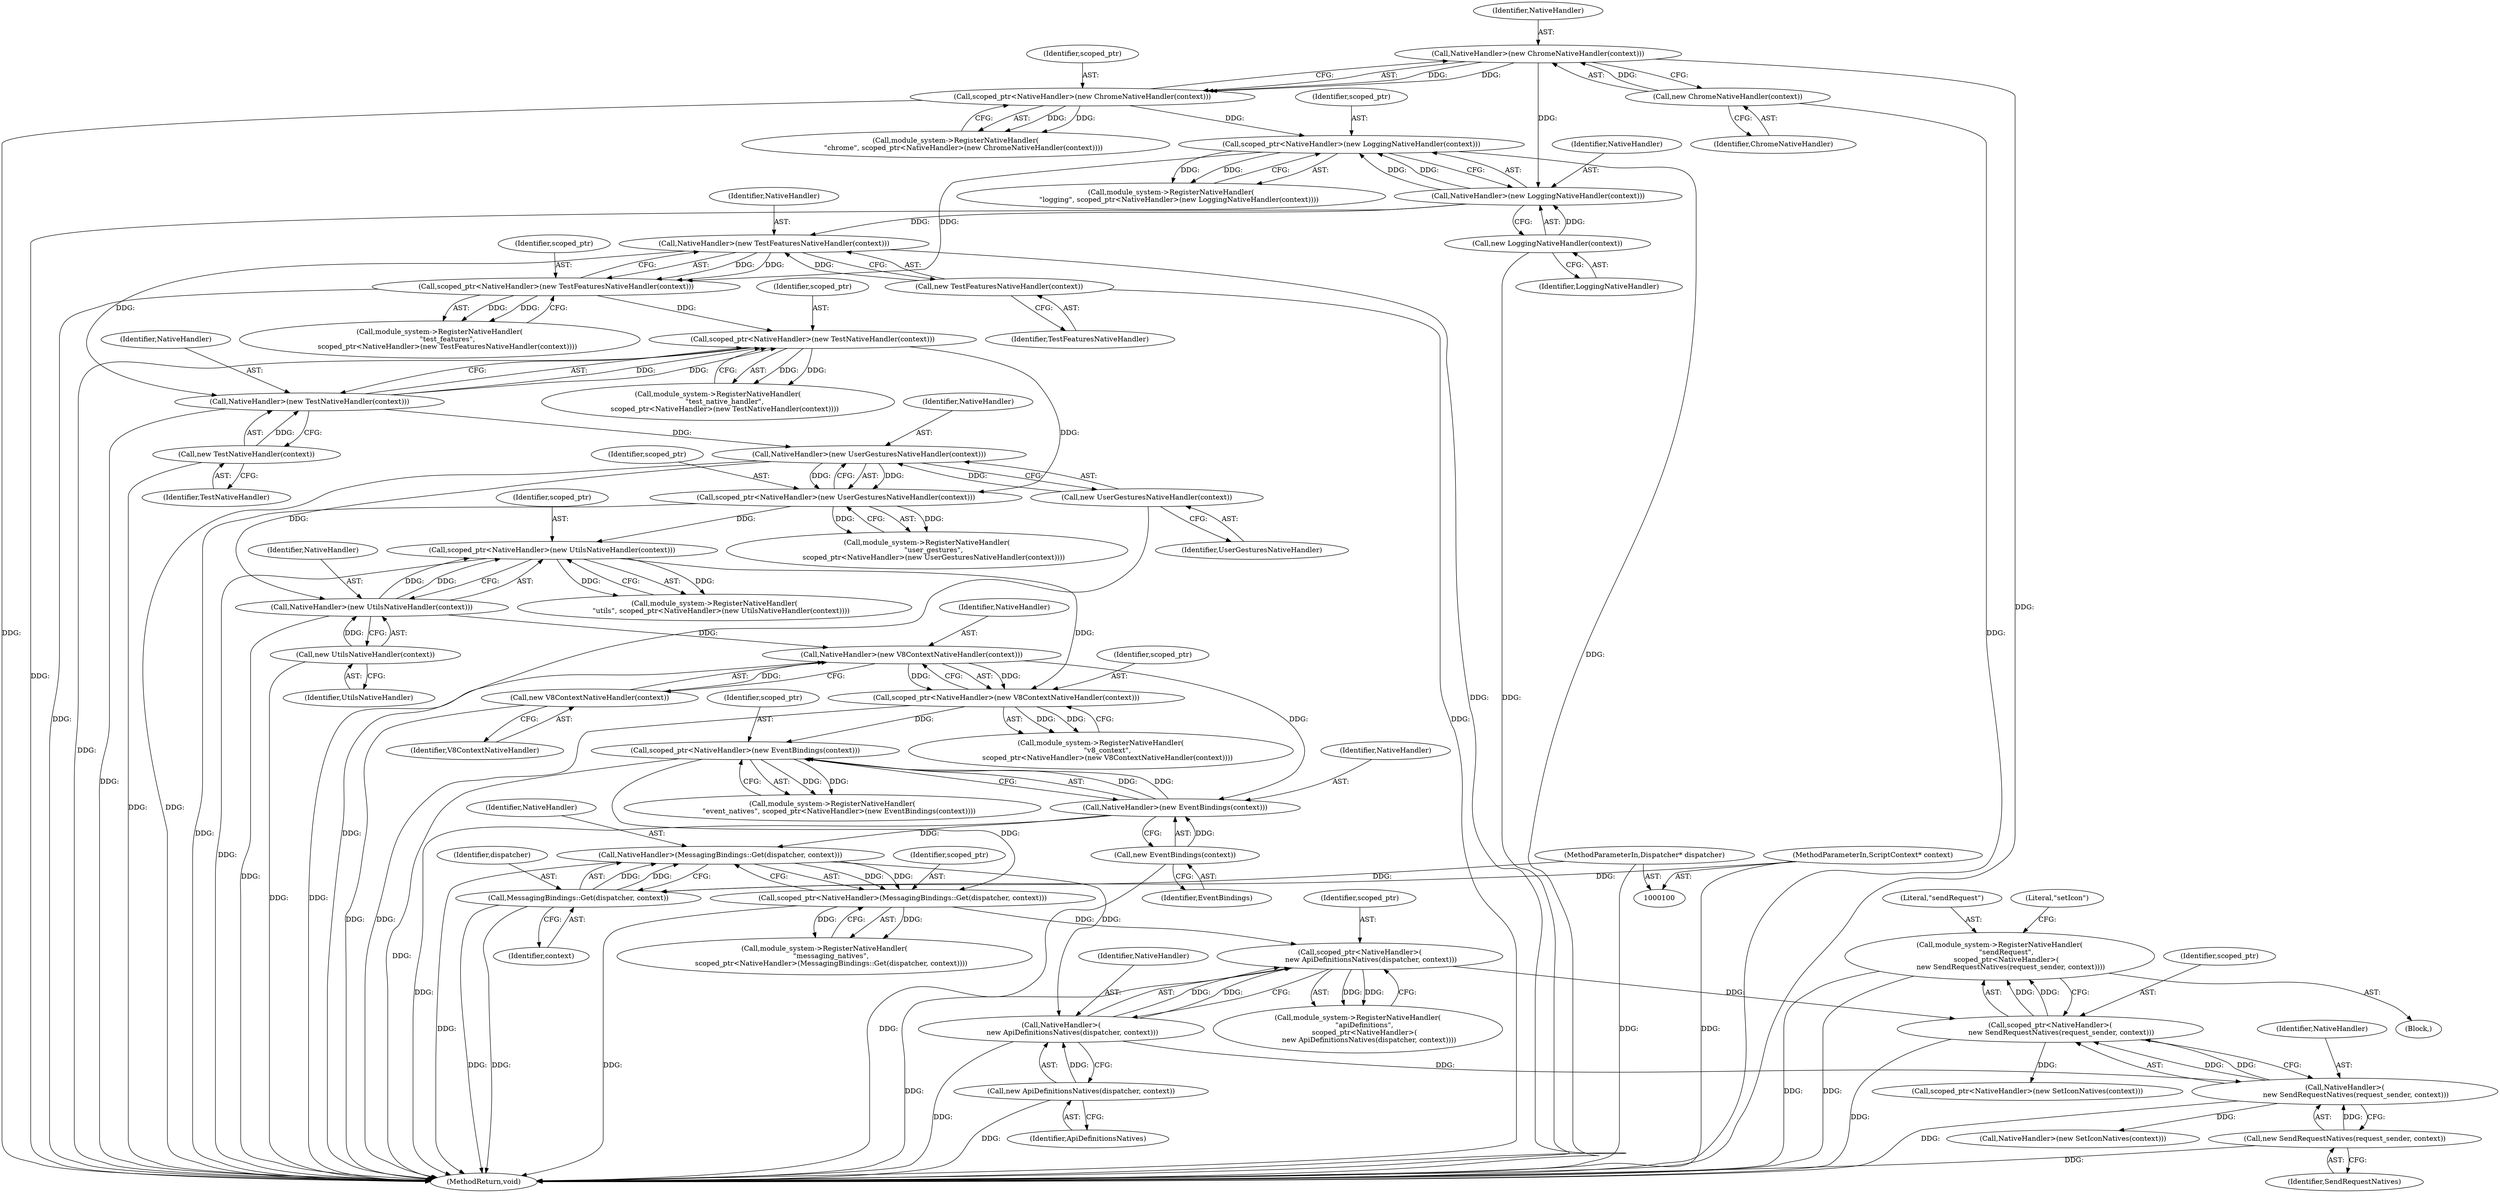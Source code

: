 digraph "0_Chrome_c0569cc04741cccf6548c2169fcc1609d958523f_3@API" {
"1000191" [label="(Call,module_system->RegisterNativeHandler(\n      \"sendRequest\",\n      scoped_ptr<NativeHandler>(\n          new SendRequestNatives(request_sender, context))))"];
"1000193" [label="(Call,scoped_ptr<NativeHandler>(\n          new SendRequestNatives(request_sender, context)))"];
"1000185" [label="(Call,scoped_ptr<NativeHandler>(\n          new ApiDefinitionsNatives(dispatcher, context)))"];
"1000176" [label="(Call,scoped_ptr<NativeHandler>(MessagingBindings::Get(dispatcher, context)))"];
"1000168" [label="(Call,scoped_ptr<NativeHandler>(new EventBindings(context)))"];
"1000160" [label="(Call,scoped_ptr<NativeHandler>(new V8ContextNativeHandler(context)))"];
"1000152" [label="(Call,scoped_ptr<NativeHandler>(new UtilsNativeHandler(context)))"];
"1000144" [label="(Call,scoped_ptr<NativeHandler>(new UserGesturesNativeHandler(context)))"];
"1000136" [label="(Call,scoped_ptr<NativeHandler>(new TestNativeHandler(context)))"];
"1000128" [label="(Call,scoped_ptr<NativeHandler>(new TestFeaturesNativeHandler(context)))"];
"1000117" [label="(Call,scoped_ptr<NativeHandler>(new LoggingNativeHandler(context)))"];
"1000109" [label="(Call,scoped_ptr<NativeHandler>(new ChromeNativeHandler(context)))"];
"1000111" [label="(Call,NativeHandler>(new ChromeNativeHandler(context)))"];
"1000113" [label="(Call,new ChromeNativeHandler(context))"];
"1000119" [label="(Call,NativeHandler>(new LoggingNativeHandler(context)))"];
"1000121" [label="(Call,new LoggingNativeHandler(context))"];
"1000130" [label="(Call,NativeHandler>(new TestFeaturesNativeHandler(context)))"];
"1000132" [label="(Call,new TestFeaturesNativeHandler(context))"];
"1000138" [label="(Call,NativeHandler>(new TestNativeHandler(context)))"];
"1000140" [label="(Call,new TestNativeHandler(context))"];
"1000146" [label="(Call,NativeHandler>(new UserGesturesNativeHandler(context)))"];
"1000148" [label="(Call,new UserGesturesNativeHandler(context))"];
"1000154" [label="(Call,NativeHandler>(new UtilsNativeHandler(context)))"];
"1000156" [label="(Call,new UtilsNativeHandler(context))"];
"1000162" [label="(Call,NativeHandler>(new V8ContextNativeHandler(context)))"];
"1000164" [label="(Call,new V8ContextNativeHandler(context))"];
"1000170" [label="(Call,NativeHandler>(new EventBindings(context)))"];
"1000172" [label="(Call,new EventBindings(context))"];
"1000178" [label="(Call,NativeHandler>(MessagingBindings::Get(dispatcher, context)))"];
"1000180" [label="(Call,MessagingBindings::Get(dispatcher, context))"];
"1000103" [label="(MethodParameterIn,Dispatcher* dispatcher)"];
"1000102" [label="(MethodParameterIn,ScriptContext* context)"];
"1000187" [label="(Call,NativeHandler>(\n          new ApiDefinitionsNatives(dispatcher, context)))"];
"1000189" [label="(Call,new ApiDefinitionsNatives(dispatcher, context))"];
"1000195" [label="(Call,NativeHandler>(\n          new SendRequestNatives(request_sender, context)))"];
"1000197" [label="(Call,new SendRequestNatives(request_sender, context))"];
"1000177" [label="(Identifier,scoped_ptr)"];
"1000112" [label="(Identifier,NativeHandler)"];
"1000114" [label="(Identifier,ChromeNativeHandler)"];
"1000170" [label="(Call,NativeHandler>(new EventBindings(context)))"];
"1000200" [label="(Literal,\"setIcon\")"];
"1000152" [label="(Call,scoped_ptr<NativeHandler>(new UtilsNativeHandler(context)))"];
"1000118" [label="(Identifier,scoped_ptr)"];
"1000147" [label="(Identifier,NativeHandler)"];
"1000133" [label="(Identifier,TestFeaturesNativeHandler)"];
"1000171" [label="(Identifier,NativeHandler)"];
"1000178" [label="(Call,NativeHandler>(MessagingBindings::Get(dispatcher, context)))"];
"1000137" [label="(Identifier,scoped_ptr)"];
"1000129" [label="(Identifier,scoped_ptr)"];
"1000149" [label="(Identifier,UserGesturesNativeHandler)"];
"1000188" [label="(Identifier,NativeHandler)"];
"1000161" [label="(Identifier,scoped_ptr)"];
"1000134" [label="(Call,module_system->RegisterNativeHandler(\n      \"test_native_handler\",\n      scoped_ptr<NativeHandler>(new TestNativeHandler(context))))"];
"1000157" [label="(Identifier,UtilsNativeHandler)"];
"1000132" [label="(Call,new TestFeaturesNativeHandler(context))"];
"1000120" [label="(Identifier,NativeHandler)"];
"1000146" [label="(Call,NativeHandler>(new UserGesturesNativeHandler(context)))"];
"1000176" [label="(Call,scoped_ptr<NativeHandler>(MessagingBindings::Get(dispatcher, context)))"];
"1000195" [label="(Call,NativeHandler>(\n          new SendRequestNatives(request_sender, context)))"];
"1000179" [label="(Identifier,NativeHandler)"];
"1000180" [label="(Call,MessagingBindings::Get(dispatcher, context))"];
"1000144" [label="(Call,scoped_ptr<NativeHandler>(new UserGesturesNativeHandler(context)))"];
"1000303" [label="(MethodReturn,void)"];
"1000173" [label="(Identifier,EventBindings)"];
"1000128" [label="(Call,scoped_ptr<NativeHandler>(new TestFeaturesNativeHandler(context)))"];
"1000107" [label="(Call,module_system->RegisterNativeHandler(\n       \"chrome\", scoped_ptr<NativeHandler>(new ChromeNativeHandler(context))))"];
"1000203" [label="(Call,NativeHandler>(new SetIconNatives(context)))"];
"1000131" [label="(Identifier,NativeHandler)"];
"1000190" [label="(Identifier,ApiDefinitionsNatives)"];
"1000138" [label="(Call,NativeHandler>(new TestNativeHandler(context)))"];
"1000162" [label="(Call,NativeHandler>(new V8ContextNativeHandler(context)))"];
"1000130" [label="(Call,NativeHandler>(new TestFeaturesNativeHandler(context)))"];
"1000102" [label="(MethodParameterIn,ScriptContext* context)"];
"1000141" [label="(Identifier,TestNativeHandler)"];
"1000117" [label="(Call,scoped_ptr<NativeHandler>(new LoggingNativeHandler(context)))"];
"1000172" [label="(Call,new EventBindings(context))"];
"1000191" [label="(Call,module_system->RegisterNativeHandler(\n      \"sendRequest\",\n      scoped_ptr<NativeHandler>(\n          new SendRequestNatives(request_sender, context))))"];
"1000106" [label="(Block,)"];
"1000140" [label="(Call,new TestNativeHandler(context))"];
"1000122" [label="(Identifier,LoggingNativeHandler)"];
"1000139" [label="(Identifier,NativeHandler)"];
"1000183" [label="(Call,module_system->RegisterNativeHandler(\n      \"apiDefinitions\",\n      scoped_ptr<NativeHandler>(\n          new ApiDefinitionsNatives(dispatcher, context))))"];
"1000174" [label="(Call,module_system->RegisterNativeHandler(\n      \"messaging_natives\",\n      scoped_ptr<NativeHandler>(MessagingBindings::Get(dispatcher, context))))"];
"1000126" [label="(Call,module_system->RegisterNativeHandler(\n       \"test_features\",\n       scoped_ptr<NativeHandler>(new TestFeaturesNativeHandler(context))))"];
"1000148" [label="(Call,new UserGesturesNativeHandler(context))"];
"1000192" [label="(Literal,\"sendRequest\")"];
"1000158" [label="(Call,module_system->RegisterNativeHandler(\n      \"v8_context\",\n      scoped_ptr<NativeHandler>(new V8ContextNativeHandler(context))))"];
"1000198" [label="(Identifier,SendRequestNatives)"];
"1000154" [label="(Call,NativeHandler>(new UtilsNativeHandler(context)))"];
"1000186" [label="(Identifier,scoped_ptr)"];
"1000103" [label="(MethodParameterIn,Dispatcher* dispatcher)"];
"1000109" [label="(Call,scoped_ptr<NativeHandler>(new ChromeNativeHandler(context)))"];
"1000193" [label="(Call,scoped_ptr<NativeHandler>(\n          new SendRequestNatives(request_sender, context)))"];
"1000110" [label="(Identifier,scoped_ptr)"];
"1000153" [label="(Identifier,scoped_ptr)"];
"1000121" [label="(Call,new LoggingNativeHandler(context))"];
"1000185" [label="(Call,scoped_ptr<NativeHandler>(\n          new ApiDefinitionsNatives(dispatcher, context)))"];
"1000155" [label="(Identifier,NativeHandler)"];
"1000201" [label="(Call,scoped_ptr<NativeHandler>(new SetIconNatives(context)))"];
"1000189" [label="(Call,new ApiDefinitionsNatives(dispatcher, context))"];
"1000168" [label="(Call,scoped_ptr<NativeHandler>(new EventBindings(context)))"];
"1000182" [label="(Identifier,context)"];
"1000165" [label="(Identifier,V8ContextNativeHandler)"];
"1000197" [label="(Call,new SendRequestNatives(request_sender, context))"];
"1000164" [label="(Call,new V8ContextNativeHandler(context))"];
"1000169" [label="(Identifier,scoped_ptr)"];
"1000113" [label="(Call,new ChromeNativeHandler(context))"];
"1000145" [label="(Identifier,scoped_ptr)"];
"1000194" [label="(Identifier,scoped_ptr)"];
"1000166" [label="(Call,module_system->RegisterNativeHandler(\n      \"event_natives\", scoped_ptr<NativeHandler>(new EventBindings(context))))"];
"1000111" [label="(Call,NativeHandler>(new ChromeNativeHandler(context)))"];
"1000160" [label="(Call,scoped_ptr<NativeHandler>(new V8ContextNativeHandler(context)))"];
"1000187" [label="(Call,NativeHandler>(\n          new ApiDefinitionsNatives(dispatcher, context)))"];
"1000181" [label="(Identifier,dispatcher)"];
"1000150" [label="(Call,module_system->RegisterNativeHandler(\n      \"utils\", scoped_ptr<NativeHandler>(new UtilsNativeHandler(context))))"];
"1000136" [label="(Call,scoped_ptr<NativeHandler>(new TestNativeHandler(context)))"];
"1000115" [label="(Call,module_system->RegisterNativeHandler(\n       \"logging\", scoped_ptr<NativeHandler>(new LoggingNativeHandler(context))))"];
"1000142" [label="(Call,module_system->RegisterNativeHandler(\n      \"user_gestures\",\n      scoped_ptr<NativeHandler>(new UserGesturesNativeHandler(context))))"];
"1000156" [label="(Call,new UtilsNativeHandler(context))"];
"1000196" [label="(Identifier,NativeHandler)"];
"1000119" [label="(Call,NativeHandler>(new LoggingNativeHandler(context)))"];
"1000163" [label="(Identifier,NativeHandler)"];
"1000191" -> "1000106"  [label="AST: "];
"1000191" -> "1000193"  [label="CFG: "];
"1000192" -> "1000191"  [label="AST: "];
"1000193" -> "1000191"  [label="AST: "];
"1000200" -> "1000191"  [label="CFG: "];
"1000191" -> "1000303"  [label="DDG: "];
"1000191" -> "1000303"  [label="DDG: "];
"1000193" -> "1000191"  [label="DDG: "];
"1000193" -> "1000191"  [label="DDG: "];
"1000193" -> "1000195"  [label="CFG: "];
"1000194" -> "1000193"  [label="AST: "];
"1000195" -> "1000193"  [label="AST: "];
"1000193" -> "1000303"  [label="DDG: "];
"1000185" -> "1000193"  [label="DDG: "];
"1000195" -> "1000193"  [label="DDG: "];
"1000195" -> "1000193"  [label="DDG: "];
"1000193" -> "1000201"  [label="DDG: "];
"1000185" -> "1000183"  [label="AST: "];
"1000185" -> "1000187"  [label="CFG: "];
"1000186" -> "1000185"  [label="AST: "];
"1000187" -> "1000185"  [label="AST: "];
"1000183" -> "1000185"  [label="CFG: "];
"1000185" -> "1000303"  [label="DDG: "];
"1000185" -> "1000183"  [label="DDG: "];
"1000185" -> "1000183"  [label="DDG: "];
"1000176" -> "1000185"  [label="DDG: "];
"1000187" -> "1000185"  [label="DDG: "];
"1000187" -> "1000185"  [label="DDG: "];
"1000176" -> "1000174"  [label="AST: "];
"1000176" -> "1000178"  [label="CFG: "];
"1000177" -> "1000176"  [label="AST: "];
"1000178" -> "1000176"  [label="AST: "];
"1000174" -> "1000176"  [label="CFG: "];
"1000176" -> "1000303"  [label="DDG: "];
"1000176" -> "1000174"  [label="DDG: "];
"1000176" -> "1000174"  [label="DDG: "];
"1000168" -> "1000176"  [label="DDG: "];
"1000178" -> "1000176"  [label="DDG: "];
"1000178" -> "1000176"  [label="DDG: "];
"1000168" -> "1000166"  [label="AST: "];
"1000168" -> "1000170"  [label="CFG: "];
"1000169" -> "1000168"  [label="AST: "];
"1000170" -> "1000168"  [label="AST: "];
"1000166" -> "1000168"  [label="CFG: "];
"1000168" -> "1000303"  [label="DDG: "];
"1000168" -> "1000166"  [label="DDG: "];
"1000168" -> "1000166"  [label="DDG: "];
"1000160" -> "1000168"  [label="DDG: "];
"1000170" -> "1000168"  [label="DDG: "];
"1000170" -> "1000168"  [label="DDG: "];
"1000160" -> "1000158"  [label="AST: "];
"1000160" -> "1000162"  [label="CFG: "];
"1000161" -> "1000160"  [label="AST: "];
"1000162" -> "1000160"  [label="AST: "];
"1000158" -> "1000160"  [label="CFG: "];
"1000160" -> "1000303"  [label="DDG: "];
"1000160" -> "1000158"  [label="DDG: "];
"1000160" -> "1000158"  [label="DDG: "];
"1000152" -> "1000160"  [label="DDG: "];
"1000162" -> "1000160"  [label="DDG: "];
"1000162" -> "1000160"  [label="DDG: "];
"1000152" -> "1000150"  [label="AST: "];
"1000152" -> "1000154"  [label="CFG: "];
"1000153" -> "1000152"  [label="AST: "];
"1000154" -> "1000152"  [label="AST: "];
"1000150" -> "1000152"  [label="CFG: "];
"1000152" -> "1000303"  [label="DDG: "];
"1000152" -> "1000150"  [label="DDG: "];
"1000152" -> "1000150"  [label="DDG: "];
"1000144" -> "1000152"  [label="DDG: "];
"1000154" -> "1000152"  [label="DDG: "];
"1000154" -> "1000152"  [label="DDG: "];
"1000144" -> "1000142"  [label="AST: "];
"1000144" -> "1000146"  [label="CFG: "];
"1000145" -> "1000144"  [label="AST: "];
"1000146" -> "1000144"  [label="AST: "];
"1000142" -> "1000144"  [label="CFG: "];
"1000144" -> "1000303"  [label="DDG: "];
"1000144" -> "1000142"  [label="DDG: "];
"1000144" -> "1000142"  [label="DDG: "];
"1000136" -> "1000144"  [label="DDG: "];
"1000146" -> "1000144"  [label="DDG: "];
"1000146" -> "1000144"  [label="DDG: "];
"1000136" -> "1000134"  [label="AST: "];
"1000136" -> "1000138"  [label="CFG: "];
"1000137" -> "1000136"  [label="AST: "];
"1000138" -> "1000136"  [label="AST: "];
"1000134" -> "1000136"  [label="CFG: "];
"1000136" -> "1000303"  [label="DDG: "];
"1000136" -> "1000134"  [label="DDG: "];
"1000136" -> "1000134"  [label="DDG: "];
"1000128" -> "1000136"  [label="DDG: "];
"1000138" -> "1000136"  [label="DDG: "];
"1000138" -> "1000136"  [label="DDG: "];
"1000128" -> "1000126"  [label="AST: "];
"1000128" -> "1000130"  [label="CFG: "];
"1000129" -> "1000128"  [label="AST: "];
"1000130" -> "1000128"  [label="AST: "];
"1000126" -> "1000128"  [label="CFG: "];
"1000128" -> "1000303"  [label="DDG: "];
"1000128" -> "1000126"  [label="DDG: "];
"1000128" -> "1000126"  [label="DDG: "];
"1000117" -> "1000128"  [label="DDG: "];
"1000130" -> "1000128"  [label="DDG: "];
"1000130" -> "1000128"  [label="DDG: "];
"1000117" -> "1000115"  [label="AST: "];
"1000117" -> "1000119"  [label="CFG: "];
"1000118" -> "1000117"  [label="AST: "];
"1000119" -> "1000117"  [label="AST: "];
"1000115" -> "1000117"  [label="CFG: "];
"1000117" -> "1000303"  [label="DDG: "];
"1000117" -> "1000115"  [label="DDG: "];
"1000117" -> "1000115"  [label="DDG: "];
"1000109" -> "1000117"  [label="DDG: "];
"1000119" -> "1000117"  [label="DDG: "];
"1000119" -> "1000117"  [label="DDG: "];
"1000109" -> "1000107"  [label="AST: "];
"1000109" -> "1000111"  [label="CFG: "];
"1000110" -> "1000109"  [label="AST: "];
"1000111" -> "1000109"  [label="AST: "];
"1000107" -> "1000109"  [label="CFG: "];
"1000109" -> "1000303"  [label="DDG: "];
"1000109" -> "1000107"  [label="DDG: "];
"1000109" -> "1000107"  [label="DDG: "];
"1000111" -> "1000109"  [label="DDG: "];
"1000111" -> "1000109"  [label="DDG: "];
"1000111" -> "1000113"  [label="CFG: "];
"1000112" -> "1000111"  [label="AST: "];
"1000113" -> "1000111"  [label="AST: "];
"1000111" -> "1000303"  [label="DDG: "];
"1000113" -> "1000111"  [label="DDG: "];
"1000111" -> "1000119"  [label="DDG: "];
"1000113" -> "1000114"  [label="CFG: "];
"1000114" -> "1000113"  [label="AST: "];
"1000113" -> "1000303"  [label="DDG: "];
"1000119" -> "1000121"  [label="CFG: "];
"1000120" -> "1000119"  [label="AST: "];
"1000121" -> "1000119"  [label="AST: "];
"1000119" -> "1000303"  [label="DDG: "];
"1000121" -> "1000119"  [label="DDG: "];
"1000119" -> "1000130"  [label="DDG: "];
"1000121" -> "1000122"  [label="CFG: "];
"1000122" -> "1000121"  [label="AST: "];
"1000121" -> "1000303"  [label="DDG: "];
"1000130" -> "1000132"  [label="CFG: "];
"1000131" -> "1000130"  [label="AST: "];
"1000132" -> "1000130"  [label="AST: "];
"1000130" -> "1000303"  [label="DDG: "];
"1000132" -> "1000130"  [label="DDG: "];
"1000130" -> "1000138"  [label="DDG: "];
"1000132" -> "1000133"  [label="CFG: "];
"1000133" -> "1000132"  [label="AST: "];
"1000132" -> "1000303"  [label="DDG: "];
"1000138" -> "1000140"  [label="CFG: "];
"1000139" -> "1000138"  [label="AST: "];
"1000140" -> "1000138"  [label="AST: "];
"1000138" -> "1000303"  [label="DDG: "];
"1000140" -> "1000138"  [label="DDG: "];
"1000138" -> "1000146"  [label="DDG: "];
"1000140" -> "1000141"  [label="CFG: "];
"1000141" -> "1000140"  [label="AST: "];
"1000140" -> "1000303"  [label="DDG: "];
"1000146" -> "1000148"  [label="CFG: "];
"1000147" -> "1000146"  [label="AST: "];
"1000148" -> "1000146"  [label="AST: "];
"1000146" -> "1000303"  [label="DDG: "];
"1000148" -> "1000146"  [label="DDG: "];
"1000146" -> "1000154"  [label="DDG: "];
"1000148" -> "1000149"  [label="CFG: "];
"1000149" -> "1000148"  [label="AST: "];
"1000148" -> "1000303"  [label="DDG: "];
"1000154" -> "1000156"  [label="CFG: "];
"1000155" -> "1000154"  [label="AST: "];
"1000156" -> "1000154"  [label="AST: "];
"1000154" -> "1000303"  [label="DDG: "];
"1000156" -> "1000154"  [label="DDG: "];
"1000154" -> "1000162"  [label="DDG: "];
"1000156" -> "1000157"  [label="CFG: "];
"1000157" -> "1000156"  [label="AST: "];
"1000156" -> "1000303"  [label="DDG: "];
"1000162" -> "1000164"  [label="CFG: "];
"1000163" -> "1000162"  [label="AST: "];
"1000164" -> "1000162"  [label="AST: "];
"1000162" -> "1000303"  [label="DDG: "];
"1000164" -> "1000162"  [label="DDG: "];
"1000162" -> "1000170"  [label="DDG: "];
"1000164" -> "1000165"  [label="CFG: "];
"1000165" -> "1000164"  [label="AST: "];
"1000164" -> "1000303"  [label="DDG: "];
"1000170" -> "1000172"  [label="CFG: "];
"1000171" -> "1000170"  [label="AST: "];
"1000172" -> "1000170"  [label="AST: "];
"1000170" -> "1000303"  [label="DDG: "];
"1000172" -> "1000170"  [label="DDG: "];
"1000170" -> "1000178"  [label="DDG: "];
"1000172" -> "1000173"  [label="CFG: "];
"1000173" -> "1000172"  [label="AST: "];
"1000172" -> "1000303"  [label="DDG: "];
"1000178" -> "1000180"  [label="CFG: "];
"1000179" -> "1000178"  [label="AST: "];
"1000180" -> "1000178"  [label="AST: "];
"1000178" -> "1000303"  [label="DDG: "];
"1000180" -> "1000178"  [label="DDG: "];
"1000180" -> "1000178"  [label="DDG: "];
"1000178" -> "1000187"  [label="DDG: "];
"1000180" -> "1000182"  [label="CFG: "];
"1000181" -> "1000180"  [label="AST: "];
"1000182" -> "1000180"  [label="AST: "];
"1000180" -> "1000303"  [label="DDG: "];
"1000180" -> "1000303"  [label="DDG: "];
"1000103" -> "1000180"  [label="DDG: "];
"1000102" -> "1000180"  [label="DDG: "];
"1000103" -> "1000100"  [label="AST: "];
"1000103" -> "1000303"  [label="DDG: "];
"1000102" -> "1000100"  [label="AST: "];
"1000102" -> "1000303"  [label="DDG: "];
"1000187" -> "1000189"  [label="CFG: "];
"1000188" -> "1000187"  [label="AST: "];
"1000189" -> "1000187"  [label="AST: "];
"1000187" -> "1000303"  [label="DDG: "];
"1000189" -> "1000187"  [label="DDG: "];
"1000187" -> "1000195"  [label="DDG: "];
"1000189" -> "1000190"  [label="CFG: "];
"1000190" -> "1000189"  [label="AST: "];
"1000189" -> "1000303"  [label="DDG: "];
"1000195" -> "1000197"  [label="CFG: "];
"1000196" -> "1000195"  [label="AST: "];
"1000197" -> "1000195"  [label="AST: "];
"1000195" -> "1000303"  [label="DDG: "];
"1000197" -> "1000195"  [label="DDG: "];
"1000195" -> "1000203"  [label="DDG: "];
"1000197" -> "1000198"  [label="CFG: "];
"1000198" -> "1000197"  [label="AST: "];
"1000197" -> "1000303"  [label="DDG: "];
}
